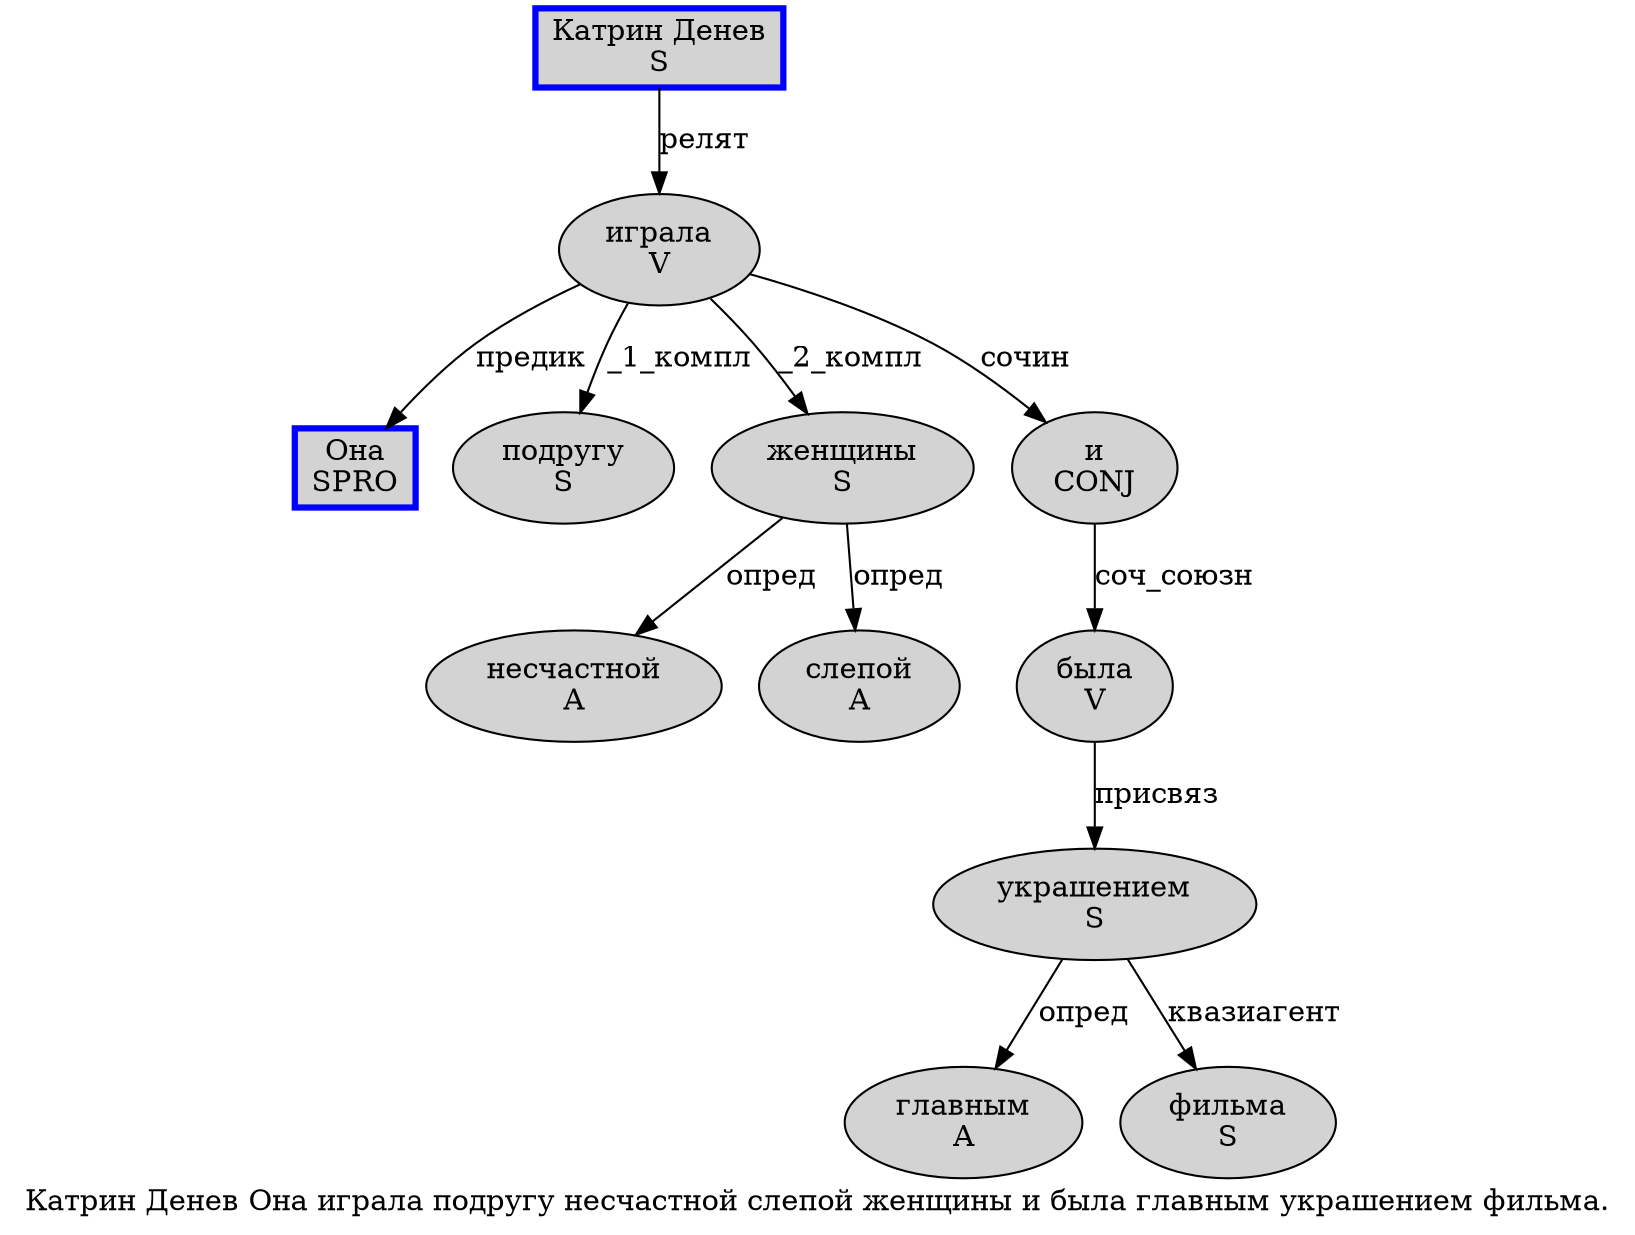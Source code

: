 digraph SENTENCE_2332 {
	graph [label="Катрин Денев Она играла подругу несчастной слепой женщины и была главным украшением фильма."]
	node [style=filled]
		0 [label="Катрин Денев
S" color=blue fillcolor=lightgray penwidth=3 shape=box]
		1 [label="Она
SPRO" color=blue fillcolor=lightgray penwidth=3 shape=box]
		2 [label="играла
V" color="" fillcolor=lightgray penwidth=1 shape=ellipse]
		3 [label="подругу
S" color="" fillcolor=lightgray penwidth=1 shape=ellipse]
		4 [label="несчастной
A" color="" fillcolor=lightgray penwidth=1 shape=ellipse]
		5 [label="слепой
A" color="" fillcolor=lightgray penwidth=1 shape=ellipse]
		6 [label="женщины
S" color="" fillcolor=lightgray penwidth=1 shape=ellipse]
		7 [label="и
CONJ" color="" fillcolor=lightgray penwidth=1 shape=ellipse]
		8 [label="была
V" color="" fillcolor=lightgray penwidth=1 shape=ellipse]
		9 [label="главным
A" color="" fillcolor=lightgray penwidth=1 shape=ellipse]
		10 [label="украшением
S" color="" fillcolor=lightgray penwidth=1 shape=ellipse]
		11 [label="фильма
S" color="" fillcolor=lightgray penwidth=1 shape=ellipse]
			10 -> 9 [label="опред"]
			10 -> 11 [label="квазиагент"]
			6 -> 4 [label="опред"]
			6 -> 5 [label="опред"]
			7 -> 8 [label="соч_союзн"]
			2 -> 1 [label="предик"]
			2 -> 3 [label="_1_компл"]
			2 -> 6 [label="_2_компл"]
			2 -> 7 [label="сочин"]
			8 -> 10 [label="присвяз"]
			0 -> 2 [label="релят"]
}